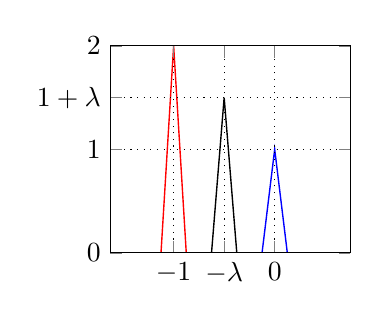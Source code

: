 \begin{tikzpicture}

\pgfplotsset{every axis grid/.style={style=dotted}}


\begin{axis}[%
name=main plot,%
axis on top,%
width=1.2in,%
scale only axis,%
xtick={6,10,14},%
xticklabels={$-1$,$-\lambda$,$0$},%
ytick={0,1,1.5,2},%
yticklabels={$0$,$1$,$1+\lambda$,$2$},%
xmajorgrids,ymajorgrids,enlargelimits=false]%

\addplot [%
color=red,%
solid,%
line width=0.5pt%
] coordinates{
 (5,0) (6,2) (7,0)
};

\addplot [%
color=blue,%
solid,%
line width=0.5pt%
] coordinates{
 (13,0) (14,1) (15,0)
};

\addplot [%
color=black,%
solid,%
line width=0.5pt%
] coordinates{
(1,0) (9,0) (10,1.5) (11,0) (20,0)
};

\end{axis}

\end{tikzpicture}
